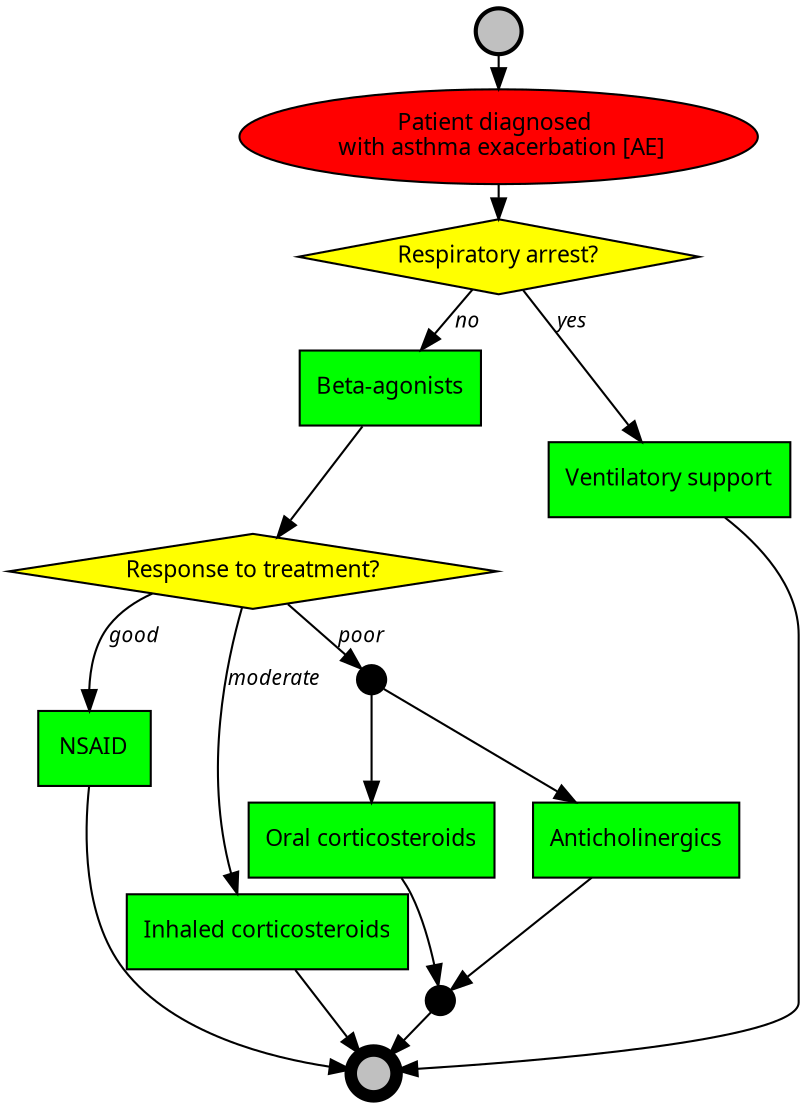 digraph AE {
	ranksep=0.1;
	node [shape=box, style=filled, fillcolor=green, fontname=Calibri, fontsize=11];
	edge [fontname="Calibri Italic", fontsize=10];

	// Context
	c_ae [label="Patient diagnosed \n with asthma exacerbation [AE]", shape=oval, style=filled, fillcolor=red];
	
	// Event nodes
	e_start [shape=circle, label="", width=0.3, penwidth=2, fillcolor="gray"];
	e_end [shape=circle, label="", width=0.3, penwidth=6, fillcolor="gray"];
	
	// Action nodes
	a_beta_agonists [label="Beta-agonists"];
	a_nsaid [label="NSAID"];
	a_inh_cortico [label="Inhaled corticosteroids"];
	a_oral_cortico [label="Oral corticosteroids"];
	a_anti [label="Anticholinergics"];
	a_vent_support [label="Ventilatory support"];
	// Decisions
	d_arrest [shape=diamond, fillcolor=yellow, label="Respiratory arrest?"];
	d_response [shape=diamond, fillcolor=yellow, label="Response to treatment?"];
	// Parallel
	p1 [shape=circle, label="", width=0.2, fillcolor=black];
	p2 [shape=circle, label="", width=0.2, fillcolor=black];

	// Arcs
	e_start -> c_ae -> d_arrest;
	d_arrest -> a_vent_support [label="yes"];
	a_vent_support -> e_end;
	d_arrest -> a_beta_agonists [label="no"];
	a_beta_agonists -> d_response;
	d_response -> a_nsaid [label="good"];
	a_nsaid -> e_end;
	d_response -> a_inh_cortico [label="moderate"];
	a_inh_cortico-> e_end;
	d_response -> p1 [label="poor"];
	p1 -> a_oral_cortico -> p2;
	p1 -> a_anti -> p2;
	p2 -> e_end;
}
